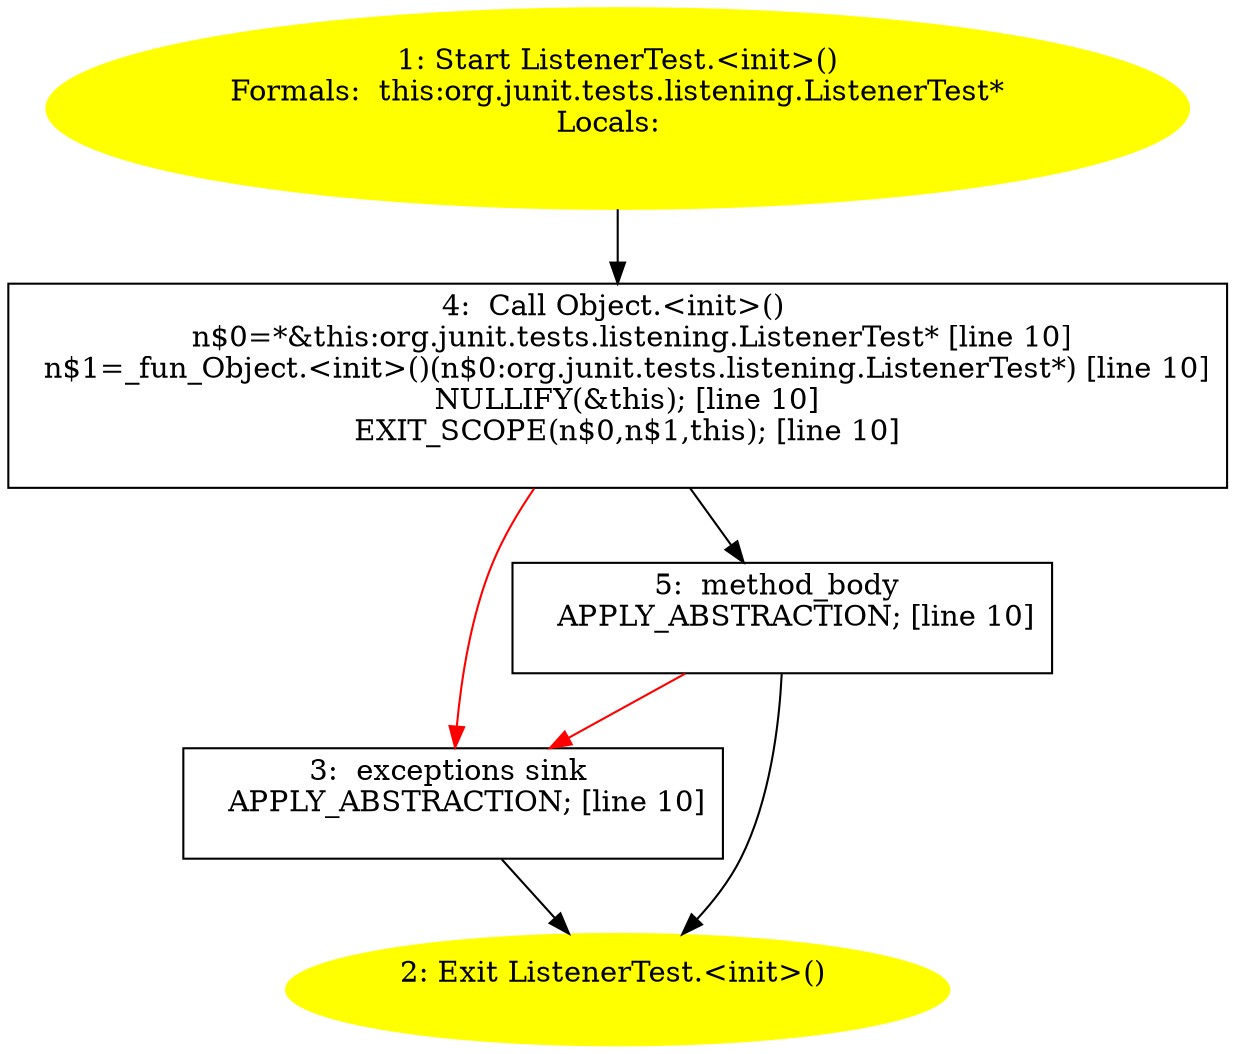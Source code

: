 /* @generated */
digraph cfg {
"org.junit.tests.listening.ListenerTest.<init>().4d257e3d358de69f761442c8391fc0e9_1" [label="1: Start ListenerTest.<init>()\nFormals:  this:org.junit.tests.listening.ListenerTest*\nLocals:  \n  " color=yellow style=filled]
	

	 "org.junit.tests.listening.ListenerTest.<init>().4d257e3d358de69f761442c8391fc0e9_1" -> "org.junit.tests.listening.ListenerTest.<init>().4d257e3d358de69f761442c8391fc0e9_4" ;
"org.junit.tests.listening.ListenerTest.<init>().4d257e3d358de69f761442c8391fc0e9_2" [label="2: Exit ListenerTest.<init>() \n  " color=yellow style=filled]
	

"org.junit.tests.listening.ListenerTest.<init>().4d257e3d358de69f761442c8391fc0e9_3" [label="3:  exceptions sink \n   APPLY_ABSTRACTION; [line 10]\n " shape="box"]
	

	 "org.junit.tests.listening.ListenerTest.<init>().4d257e3d358de69f761442c8391fc0e9_3" -> "org.junit.tests.listening.ListenerTest.<init>().4d257e3d358de69f761442c8391fc0e9_2" ;
"org.junit.tests.listening.ListenerTest.<init>().4d257e3d358de69f761442c8391fc0e9_4" [label="4:  Call Object.<init>() \n   n$0=*&this:org.junit.tests.listening.ListenerTest* [line 10]\n  n$1=_fun_Object.<init>()(n$0:org.junit.tests.listening.ListenerTest*) [line 10]\n  NULLIFY(&this); [line 10]\n  EXIT_SCOPE(n$0,n$1,this); [line 10]\n " shape="box"]
	

	 "org.junit.tests.listening.ListenerTest.<init>().4d257e3d358de69f761442c8391fc0e9_4" -> "org.junit.tests.listening.ListenerTest.<init>().4d257e3d358de69f761442c8391fc0e9_5" ;
	 "org.junit.tests.listening.ListenerTest.<init>().4d257e3d358de69f761442c8391fc0e9_4" -> "org.junit.tests.listening.ListenerTest.<init>().4d257e3d358de69f761442c8391fc0e9_3" [color="red" ];
"org.junit.tests.listening.ListenerTest.<init>().4d257e3d358de69f761442c8391fc0e9_5" [label="5:  method_body \n   APPLY_ABSTRACTION; [line 10]\n " shape="box"]
	

	 "org.junit.tests.listening.ListenerTest.<init>().4d257e3d358de69f761442c8391fc0e9_5" -> "org.junit.tests.listening.ListenerTest.<init>().4d257e3d358de69f761442c8391fc0e9_2" ;
	 "org.junit.tests.listening.ListenerTest.<init>().4d257e3d358de69f761442c8391fc0e9_5" -> "org.junit.tests.listening.ListenerTest.<init>().4d257e3d358de69f761442c8391fc0e9_3" [color="red" ];
}
